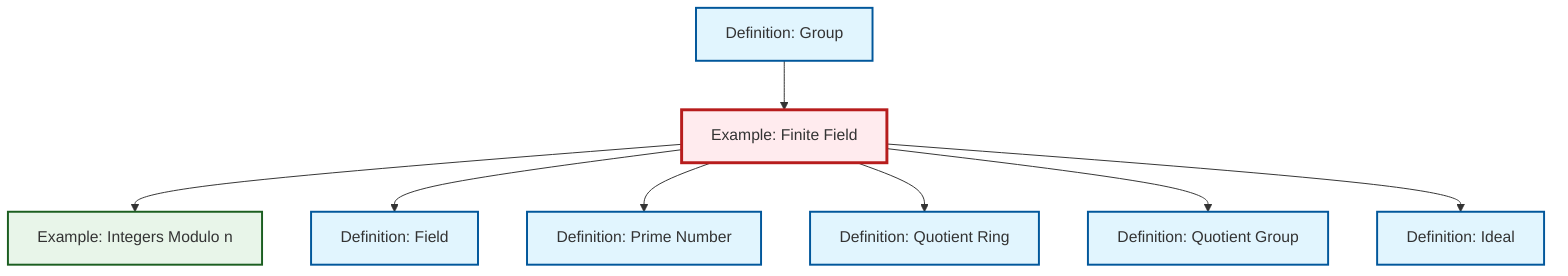 graph TD
    classDef definition fill:#e1f5fe,stroke:#01579b,stroke-width:2px
    classDef theorem fill:#f3e5f5,stroke:#4a148c,stroke-width:2px
    classDef axiom fill:#fff3e0,stroke:#e65100,stroke-width:2px
    classDef example fill:#e8f5e9,stroke:#1b5e20,stroke-width:2px
    classDef current fill:#ffebee,stroke:#b71c1c,stroke-width:3px
    def-field["Definition: Field"]:::definition
    def-prime["Definition: Prime Number"]:::definition
    def-group["Definition: Group"]:::definition
    ex-finite-field["Example: Finite Field"]:::example
    def-ideal["Definition: Ideal"]:::definition
    ex-quotient-integers-mod-n["Example: Integers Modulo n"]:::example
    def-quotient-ring["Definition: Quotient Ring"]:::definition
    def-quotient-group["Definition: Quotient Group"]:::definition
    ex-finite-field --> ex-quotient-integers-mod-n
    ex-finite-field --> def-field
    def-group --> ex-finite-field
    ex-finite-field --> def-prime
    ex-finite-field --> def-quotient-ring
    ex-finite-field --> def-quotient-group
    ex-finite-field --> def-ideal
    class ex-finite-field current